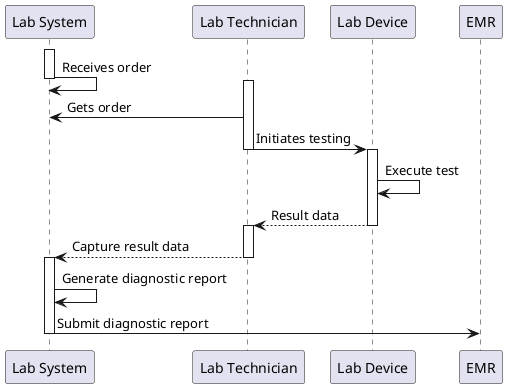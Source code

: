 @startuml LabResults

activate "Lab System"
"Lab System" -> "Lab System": Receives order
deactivate "Lab System"

activate "Lab Technician"
"Lab Technician" -> "Lab System": Gets order
"Lab Technician" -> "Lab Device": Initiates testing
deactivate "Lab Technician"

activate "Lab Device"
"Lab Device" -> "Lab Device": Execute test
"Lab Device" --> "Lab Technician": Result data
deactivate "Lab Device"

activate "Lab Technician"
"Lab Technician" --> "Lab System": Capture result data
deactivate "Lab Technician"

activate "Lab System"
"Lab System" -> "Lab System": Generate diagnostic report
"Lab System" -> "EMR": Submit diagnostic report
deactivate "Lab System"

@enduml